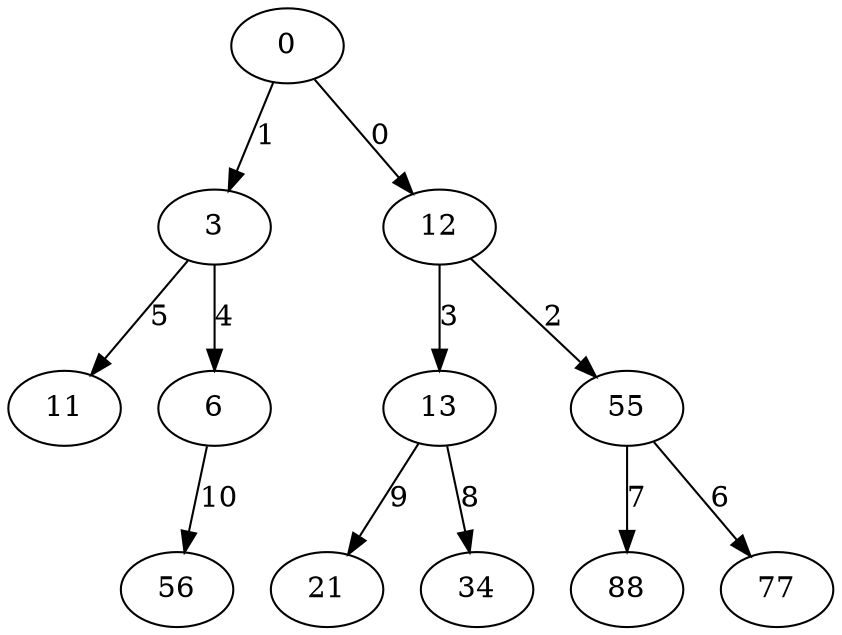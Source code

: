 digraph{
0 -> 3[label="1"];
0 -> 12[label="0"];
3 -> 11[label="5"];
3 -> 6[label="4"];
6 -> 56[label="10"];
12 -> 13[label="3"];
12 -> 55[label="2"];
13 -> 21[label="9"];
13 -> 34[label="8"];
55 -> 88[label="7"];
55 -> 77[label="6"];
}
